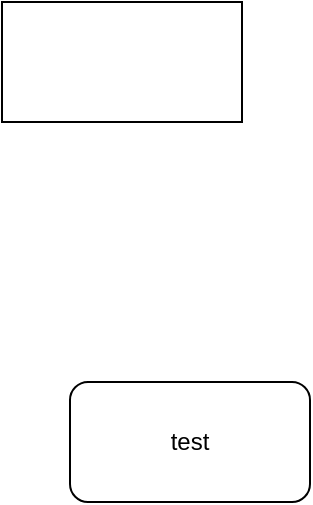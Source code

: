 <mxfile version="16.2.6" type="github">
  <diagram id="F2mjCKSnXJPPHtxb41hh" name="Page-1">
    <mxGraphModel dx="1384" dy="702" grid="1" gridSize="10" guides="1" tooltips="1" connect="1" arrows="1" fold="1" page="1" pageScale="1" pageWidth="827" pageHeight="1169" math="0" shadow="0">
      <root>
        <mxCell id="0" />
        <mxCell id="1" parent="0" />
        <mxCell id="RTcgP6mgR8a6D-s3qQVe-1" value="" style="rounded=0;whiteSpace=wrap;html=1;" vertex="1" parent="1">
          <mxGeometry x="260" y="90" width="120" height="60" as="geometry" />
        </mxCell>
        <mxCell id="RTcgP6mgR8a6D-s3qQVe-2" value="test" style="rounded=1;whiteSpace=wrap;html=1;" vertex="1" parent="1">
          <mxGeometry x="294" y="280" width="120" height="60" as="geometry" />
        </mxCell>
      </root>
    </mxGraphModel>
  </diagram>
</mxfile>
